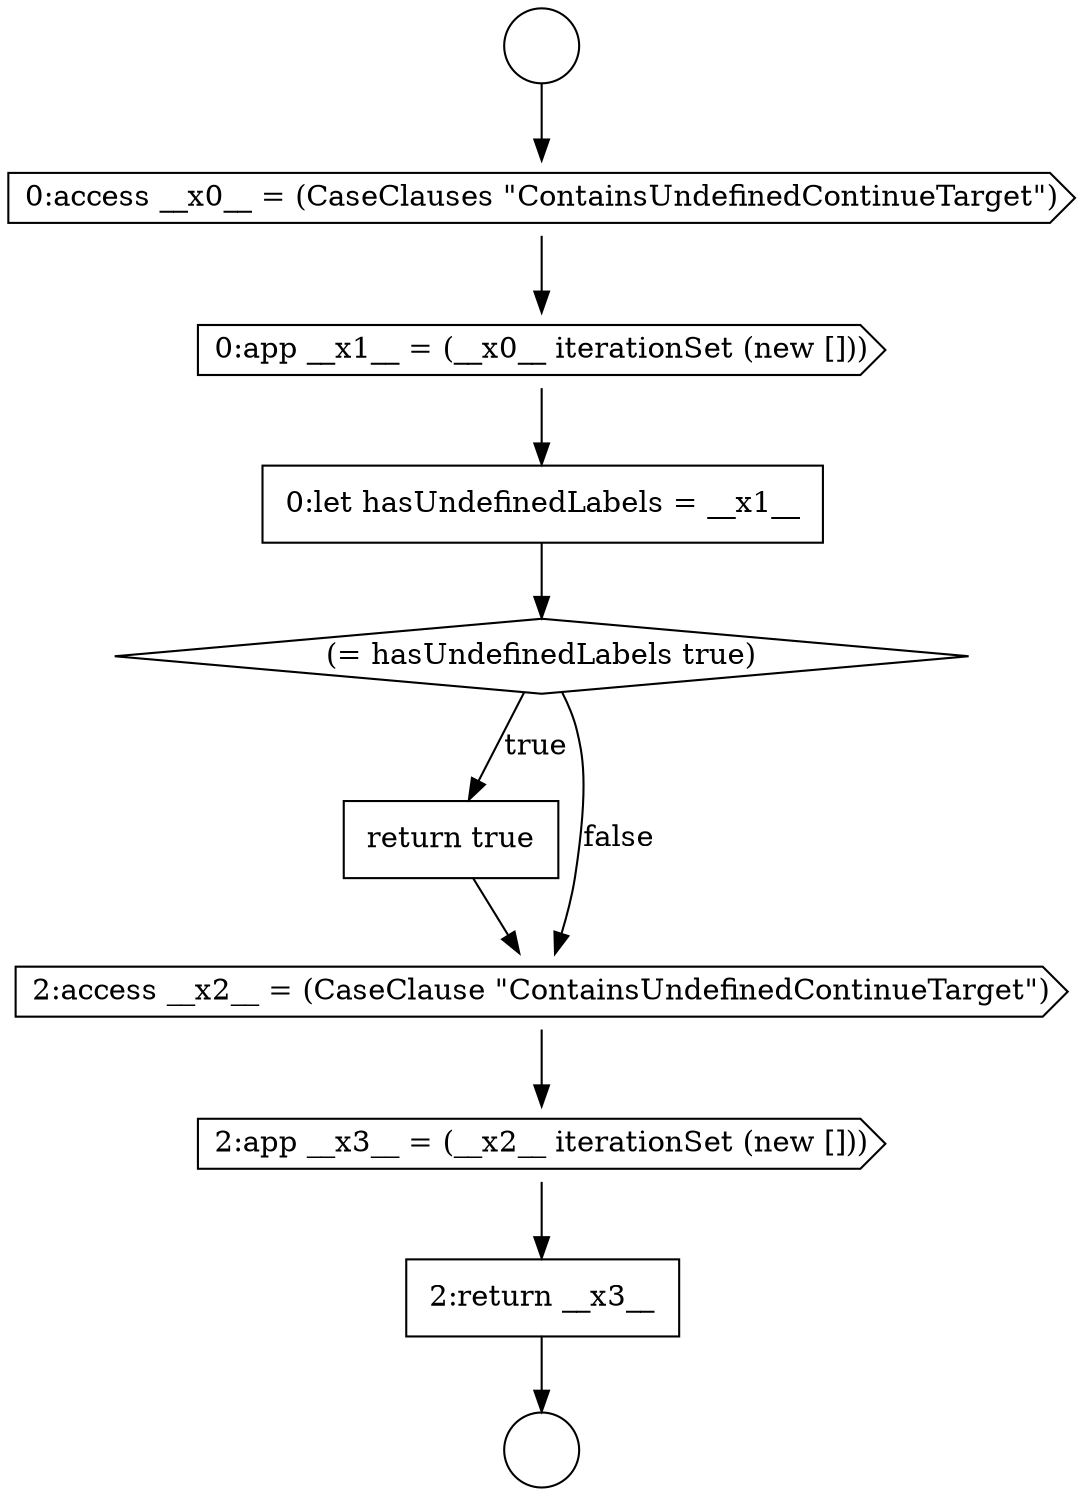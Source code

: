 digraph {
  node8256 [shape=diamond, label=<<font color="black">(= hasUndefinedLabels true)</font>> color="black" fillcolor="white" style=filled]
  node8255 [shape=none, margin=0, label=<<font color="black">
    <table border="0" cellborder="1" cellspacing="0" cellpadding="10">
      <tr><td align="left">0:let hasUndefinedLabels = __x1__</td></tr>
    </table>
  </font>> color="black" fillcolor="white" style=filled]
  node8259 [shape=cds, label=<<font color="black">2:app __x3__ = (__x2__ iterationSet (new []))</font>> color="black" fillcolor="white" style=filled]
  node8254 [shape=cds, label=<<font color="black">0:app __x1__ = (__x0__ iterationSet (new []))</font>> color="black" fillcolor="white" style=filled]
  node8260 [shape=none, margin=0, label=<<font color="black">
    <table border="0" cellborder="1" cellspacing="0" cellpadding="10">
      <tr><td align="left">2:return __x3__</td></tr>
    </table>
  </font>> color="black" fillcolor="white" style=filled]
  node8253 [shape=cds, label=<<font color="black">0:access __x0__ = (CaseClauses &quot;ContainsUndefinedContinueTarget&quot;)</font>> color="black" fillcolor="white" style=filled]
  node8257 [shape=none, margin=0, label=<<font color="black">
    <table border="0" cellborder="1" cellspacing="0" cellpadding="10">
      <tr><td align="left">return true</td></tr>
    </table>
  </font>> color="black" fillcolor="white" style=filled]
  node8252 [shape=circle label=" " color="black" fillcolor="white" style=filled]
  node8251 [shape=circle label=" " color="black" fillcolor="white" style=filled]
  node8258 [shape=cds, label=<<font color="black">2:access __x2__ = (CaseClause &quot;ContainsUndefinedContinueTarget&quot;)</font>> color="black" fillcolor="white" style=filled]
  node8255 -> node8256 [ color="black"]
  node8254 -> node8255 [ color="black"]
  node8258 -> node8259 [ color="black"]
  node8260 -> node8252 [ color="black"]
  node8257 -> node8258 [ color="black"]
  node8259 -> node8260 [ color="black"]
  node8253 -> node8254 [ color="black"]
  node8256 -> node8257 [label=<<font color="black">true</font>> color="black"]
  node8256 -> node8258 [label=<<font color="black">false</font>> color="black"]
  node8251 -> node8253 [ color="black"]
}
